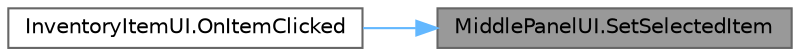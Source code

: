digraph "MiddlePanelUI.SetSelectedItem"
{
 // INTERACTIVE_SVG=YES
 // LATEX_PDF_SIZE
  bgcolor="transparent";
  edge [fontname=Helvetica,fontsize=10,labelfontname=Helvetica,labelfontsize=10];
  node [fontname=Helvetica,fontsize=10,shape=box,height=0.2,width=0.4];
  rankdir="RL";
  Node1 [id="Node000001",label="MiddlePanelUI.SetSelectedItem",height=0.2,width=0.4,color="gray40", fillcolor="grey60", style="filled", fontcolor="black",tooltip="왼쪽 인벤토리 아이템 클릭 시 호출되어 선택된 아이템의 상세정보를 표시합니다."];
  Node1 -> Node2 [id="edge1_Node000001_Node000002",dir="back",color="steelblue1",style="solid",tooltip=" "];
  Node2 [id="Node000002",label="InventoryItemUI.OnItemClicked",height=0.2,width=0.4,color="grey40", fillcolor="white", style="filled",URL="$class_inventory_item_u_i.html#abb57f9268b60cda4a8fbb4465b7227e6",tooltip="이 슬롯이 클릭되었을 때 호출되는 함수입니다. Inspector에서 Button의 OnClick 이벤트에 이 함수를 연결하세요."];
}
